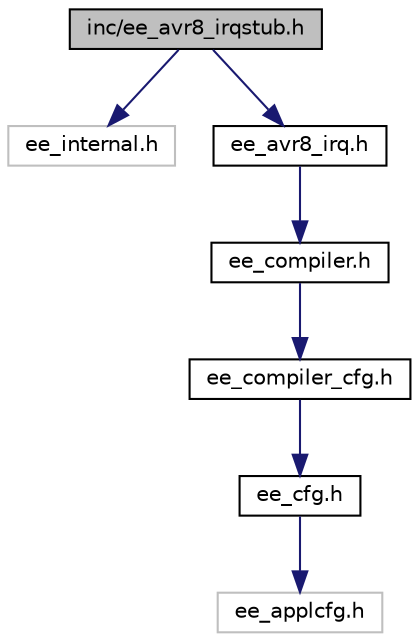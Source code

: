 digraph "inc/ee_avr8_irqstub.h"
{
 // LATEX_PDF_SIZE
  edge [fontname="Helvetica",fontsize="10",labelfontname="Helvetica",labelfontsize="10"];
  node [fontname="Helvetica",fontsize="10",shape=record];
  Node1 [label="inc/ee_avr8_irqstub.h",height=0.2,width=0.4,color="black", fillcolor="grey75", style="filled", fontcolor="black",tooltip="AVR8 IRQs Internals."];
  Node1 -> Node2 [color="midnightblue",fontsize="10",style="solid",fontname="Helvetica"];
  Node2 [label="ee_internal.h",height=0.2,width=0.4,color="grey75", fillcolor="white", style="filled",tooltip=" "];
  Node1 -> Node3 [color="midnightblue",fontsize="10",style="solid",fontname="Helvetica"];
  Node3 [label="ee_avr8_irq.h",height=0.2,width=0.4,color="black", fillcolor="white", style="filled",URL="$ee__avr8__irq_8h.html",tooltip="AVR8 IRQs."];
  Node3 -> Node4 [color="midnightblue",fontsize="10",style="solid",fontname="Helvetica"];
  Node4 [label="ee_compiler.h",height=0.2,width=0.4,color="black", fillcolor="white", style="filled",URL="$ee__compiler_8h.html",tooltip="Compilers Abstraction File."];
  Node4 -> Node5 [color="midnightblue",fontsize="10",style="solid",fontname="Helvetica"];
  Node5 [label="ee_compiler_cfg.h",height=0.2,width=0.4,color="black", fillcolor="white", style="filled",URL="$ee__compiler__cfg_8h.html",tooltip="Compilers Cfg Collector."];
  Node5 -> Node6 [color="midnightblue",fontsize="10",style="solid",fontname="Helvetica"];
  Node6 [label="ee_cfg.h",height=0.2,width=0.4,color="black", fillcolor="white", style="filled",URL="$ee__cfg_8h.html",tooltip="Common Configuration Collector."];
  Node6 -> Node7 [color="midnightblue",fontsize="10",style="solid",fontname="Helvetica"];
  Node7 [label="ee_applcfg.h",height=0.2,width=0.4,color="grey75", fillcolor="white", style="filled",tooltip=" "];
}
